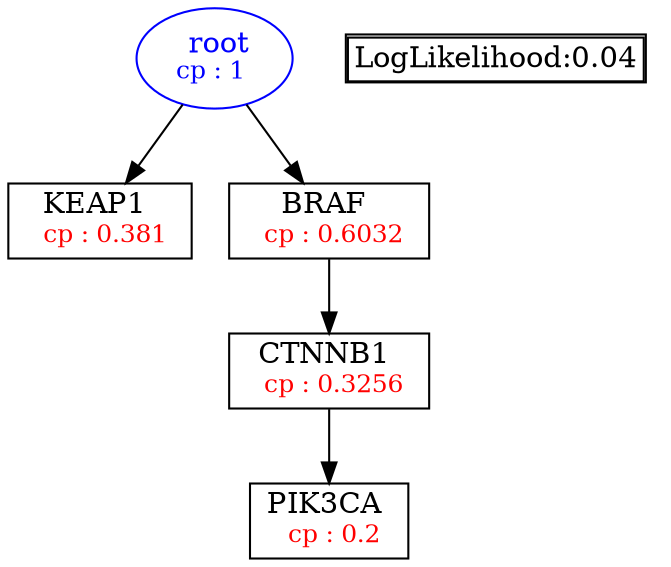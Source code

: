 digraph tree {
    "root" [label=<<font color='Blue'> root</font><br/><font color='Blue' POINT-SIZE='12'>cp : 1 </font>>, shape=oval, color=Blue];
    "S1" [label =<KEAP1 <br/> <font color='Red' POINT-SIZE='12'> cp : 0.381 </font>>, shape=box];
    "S4" [label =<BRAF <br/> <font color='Red' POINT-SIZE='12'> cp : 0.6032 </font>>, shape=box];
    "S2" [label =<CTNNB1 <br/> <font color='Red' POINT-SIZE='12'> cp : 0.3256 </font>>, shape=box];
    "S3" [label =<PIK3CA <br/> <font color='Red' POINT-SIZE='12'> cp : 0.2 </font>>, shape=box];
    "root" -> "S1";
    "root" -> "S4";
    "S4" -> "S2";
    "S2" -> "S3";

    node[shape=plaintext]
    fontsize="10"
    struct1 [label=
    <<TABLE BORDER="1" CELLBORDER="1" CELLSPACING="0" >
    <TR><TD ALIGN="LEFT">LogLikelihood:0.04</TD></TR>
    </TABLE>>];

}
